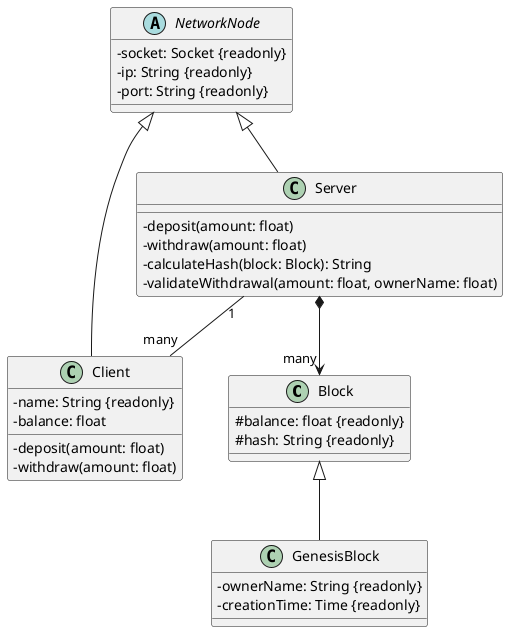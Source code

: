 @startuml class_diagram 
skinparam classAttributeIconSize 0

class Block {
  #balance: float {readonly}
  #hash: String {readonly}
}

class GenesisBlock {
  -ownerName: String {readonly}
  -creationTime: Time {readonly}
}

Block <|-- GenesisBlock


abstract class NetworkNode
{
  -socket: Socket {readonly}
  -ip: String {readonly}
  -port: String {readonly}
}

class Client {
  -name: String {readonly}
  -balance: float
  -deposit(amount: float)
  -withdraw(amount: float)
}

class Server {
  -deposit(amount: float)
  -withdraw(amount: float)
  -calculateHash(block: Block): String
' A validação só é feita pelo servidor
  -validateWithdrawal(amount: float, ownerName: float)
}

NetworkNode <|-- Client
NetworkNode <|-- Server

' BlockChain
Server *--> "many" Block

' O Server tem um atributo que mapeia por string os clientes map(String) = Cliente
Server "1"--"many" Client 
@enduml